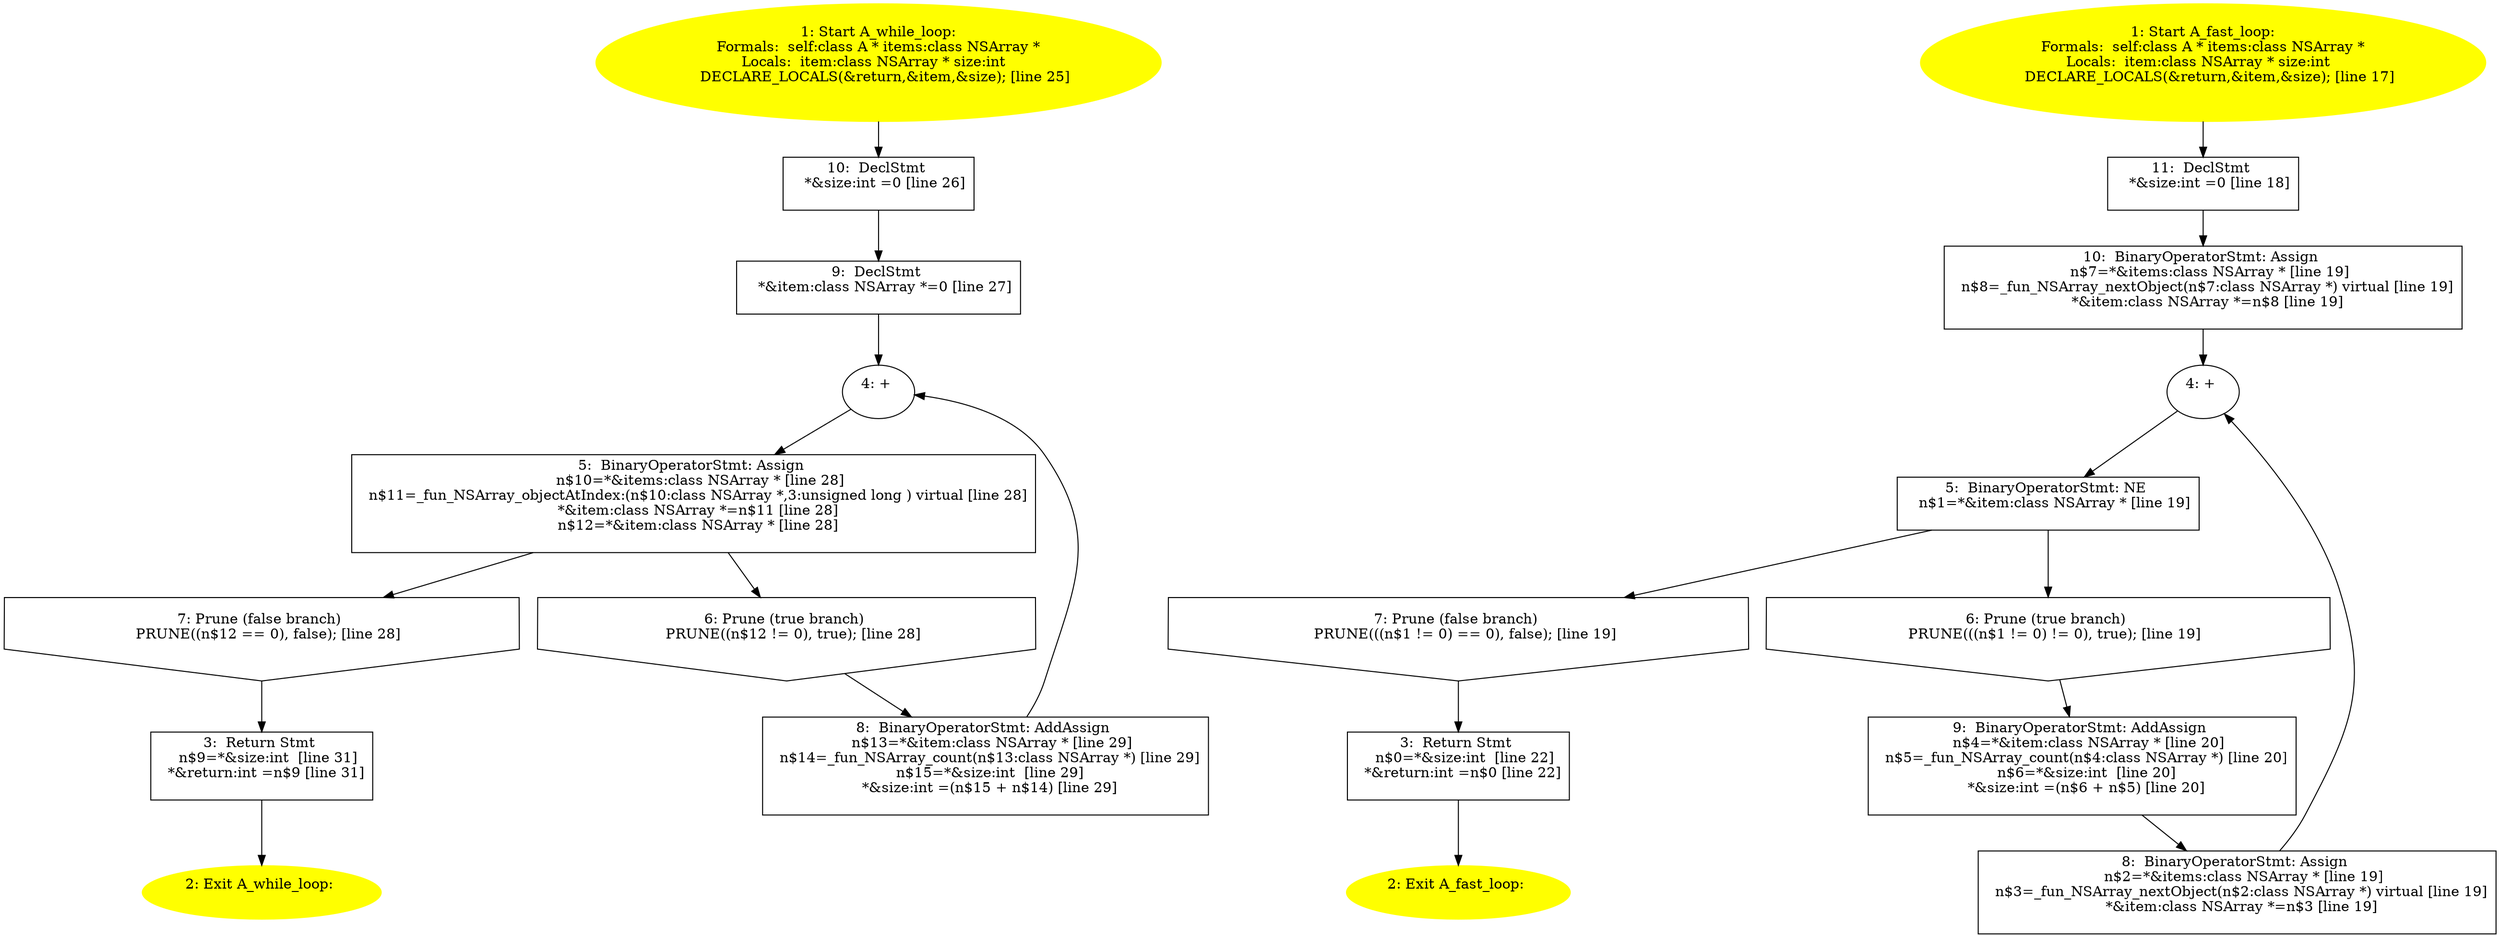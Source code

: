 /* @generated */
digraph iCFG {
"A_while_loop:instance.dfc4613965191f60785f738dcd1f5cd7_10" [label="10:  DeclStmt \n   *&size:int =0 [line 26]\n " shape="box"]
	

	 "A_while_loop:instance.dfc4613965191f60785f738dcd1f5cd7_10" -> "A_while_loop:instance.dfc4613965191f60785f738dcd1f5cd7_9" ;
"A_while_loop:instance.dfc4613965191f60785f738dcd1f5cd7_9" [label="9:  DeclStmt \n   *&item:class NSArray *=0 [line 27]\n " shape="box"]
	

	 "A_while_loop:instance.dfc4613965191f60785f738dcd1f5cd7_9" -> "A_while_loop:instance.dfc4613965191f60785f738dcd1f5cd7_4" ;
"A_while_loop:instance.dfc4613965191f60785f738dcd1f5cd7_8" [label="8:  BinaryOperatorStmt: AddAssign \n   n$13=*&item:class NSArray * [line 29]\n  n$14=_fun_NSArray_count(n$13:class NSArray *) [line 29]\n  n$15=*&size:int  [line 29]\n  *&size:int =(n$15 + n$14) [line 29]\n " shape="box"]
	

	 "A_while_loop:instance.dfc4613965191f60785f738dcd1f5cd7_8" -> "A_while_loop:instance.dfc4613965191f60785f738dcd1f5cd7_4" ;
"A_while_loop:instance.dfc4613965191f60785f738dcd1f5cd7_7" [label="7: Prune (false branch) \n   PRUNE((n$12 == 0), false); [line 28]\n " shape="invhouse"]
	

	 "A_while_loop:instance.dfc4613965191f60785f738dcd1f5cd7_7" -> "A_while_loop:instance.dfc4613965191f60785f738dcd1f5cd7_3" ;
"A_while_loop:instance.dfc4613965191f60785f738dcd1f5cd7_6" [label="6: Prune (true branch) \n   PRUNE((n$12 != 0), true); [line 28]\n " shape="invhouse"]
	

	 "A_while_loop:instance.dfc4613965191f60785f738dcd1f5cd7_6" -> "A_while_loop:instance.dfc4613965191f60785f738dcd1f5cd7_8" ;
"A_while_loop:instance.dfc4613965191f60785f738dcd1f5cd7_5" [label="5:  BinaryOperatorStmt: Assign \n   n$10=*&items:class NSArray * [line 28]\n  n$11=_fun_NSArray_objectAtIndex:(n$10:class NSArray *,3:unsigned long ) virtual [line 28]\n  *&item:class NSArray *=n$11 [line 28]\n  n$12=*&item:class NSArray * [line 28]\n " shape="box"]
	

	 "A_while_loop:instance.dfc4613965191f60785f738dcd1f5cd7_5" -> "A_while_loop:instance.dfc4613965191f60785f738dcd1f5cd7_6" ;
	 "A_while_loop:instance.dfc4613965191f60785f738dcd1f5cd7_5" -> "A_while_loop:instance.dfc4613965191f60785f738dcd1f5cd7_7" ;
"A_while_loop:instance.dfc4613965191f60785f738dcd1f5cd7_4" [label="4: + \n  " ]
	

	 "A_while_loop:instance.dfc4613965191f60785f738dcd1f5cd7_4" -> "A_while_loop:instance.dfc4613965191f60785f738dcd1f5cd7_5" ;
"A_while_loop:instance.dfc4613965191f60785f738dcd1f5cd7_3" [label="3:  Return Stmt \n   n$9=*&size:int  [line 31]\n  *&return:int =n$9 [line 31]\n " shape="box"]
	

	 "A_while_loop:instance.dfc4613965191f60785f738dcd1f5cd7_3" -> "A_while_loop:instance.dfc4613965191f60785f738dcd1f5cd7_2" ;
"A_while_loop:instance.dfc4613965191f60785f738dcd1f5cd7_2" [label="2: Exit A_while_loop: \n  " color=yellow style=filled]
	

"A_while_loop:instance.dfc4613965191f60785f738dcd1f5cd7_1" [label="1: Start A_while_loop:\nFormals:  self:class A * items:class NSArray *\nLocals:  item:class NSArray * size:int  \n   DECLARE_LOCALS(&return,&item,&size); [line 25]\n " color=yellow style=filled]
	

	 "A_while_loop:instance.dfc4613965191f60785f738dcd1f5cd7_1" -> "A_while_loop:instance.dfc4613965191f60785f738dcd1f5cd7_10" ;
"A_fast_loop:instance.eb00aec86e0b8c1e4713594c87737f1e_11" [label="11:  DeclStmt \n   *&size:int =0 [line 18]\n " shape="box"]
	

	 "A_fast_loop:instance.eb00aec86e0b8c1e4713594c87737f1e_11" -> "A_fast_loop:instance.eb00aec86e0b8c1e4713594c87737f1e_10" ;
"A_fast_loop:instance.eb00aec86e0b8c1e4713594c87737f1e_10" [label="10:  BinaryOperatorStmt: Assign \n   n$7=*&items:class NSArray * [line 19]\n  n$8=_fun_NSArray_nextObject(n$7:class NSArray *) virtual [line 19]\n  *&item:class NSArray *=n$8 [line 19]\n " shape="box"]
	

	 "A_fast_loop:instance.eb00aec86e0b8c1e4713594c87737f1e_10" -> "A_fast_loop:instance.eb00aec86e0b8c1e4713594c87737f1e_4" ;
"A_fast_loop:instance.eb00aec86e0b8c1e4713594c87737f1e_9" [label="9:  BinaryOperatorStmt: AddAssign \n   n$4=*&item:class NSArray * [line 20]\n  n$5=_fun_NSArray_count(n$4:class NSArray *) [line 20]\n  n$6=*&size:int  [line 20]\n  *&size:int =(n$6 + n$5) [line 20]\n " shape="box"]
	

	 "A_fast_loop:instance.eb00aec86e0b8c1e4713594c87737f1e_9" -> "A_fast_loop:instance.eb00aec86e0b8c1e4713594c87737f1e_8" ;
"A_fast_loop:instance.eb00aec86e0b8c1e4713594c87737f1e_8" [label="8:  BinaryOperatorStmt: Assign \n   n$2=*&items:class NSArray * [line 19]\n  n$3=_fun_NSArray_nextObject(n$2:class NSArray *) virtual [line 19]\n  *&item:class NSArray *=n$3 [line 19]\n " shape="box"]
	

	 "A_fast_loop:instance.eb00aec86e0b8c1e4713594c87737f1e_8" -> "A_fast_loop:instance.eb00aec86e0b8c1e4713594c87737f1e_4" ;
"A_fast_loop:instance.eb00aec86e0b8c1e4713594c87737f1e_7" [label="7: Prune (false branch) \n   PRUNE(((n$1 != 0) == 0), false); [line 19]\n " shape="invhouse"]
	

	 "A_fast_loop:instance.eb00aec86e0b8c1e4713594c87737f1e_7" -> "A_fast_loop:instance.eb00aec86e0b8c1e4713594c87737f1e_3" ;
"A_fast_loop:instance.eb00aec86e0b8c1e4713594c87737f1e_6" [label="6: Prune (true branch) \n   PRUNE(((n$1 != 0) != 0), true); [line 19]\n " shape="invhouse"]
	

	 "A_fast_loop:instance.eb00aec86e0b8c1e4713594c87737f1e_6" -> "A_fast_loop:instance.eb00aec86e0b8c1e4713594c87737f1e_9" ;
"A_fast_loop:instance.eb00aec86e0b8c1e4713594c87737f1e_5" [label="5:  BinaryOperatorStmt: NE \n   n$1=*&item:class NSArray * [line 19]\n " shape="box"]
	

	 "A_fast_loop:instance.eb00aec86e0b8c1e4713594c87737f1e_5" -> "A_fast_loop:instance.eb00aec86e0b8c1e4713594c87737f1e_6" ;
	 "A_fast_loop:instance.eb00aec86e0b8c1e4713594c87737f1e_5" -> "A_fast_loop:instance.eb00aec86e0b8c1e4713594c87737f1e_7" ;
"A_fast_loop:instance.eb00aec86e0b8c1e4713594c87737f1e_4" [label="4: + \n  " ]
	

	 "A_fast_loop:instance.eb00aec86e0b8c1e4713594c87737f1e_4" -> "A_fast_loop:instance.eb00aec86e0b8c1e4713594c87737f1e_5" ;
"A_fast_loop:instance.eb00aec86e0b8c1e4713594c87737f1e_3" [label="3:  Return Stmt \n   n$0=*&size:int  [line 22]\n  *&return:int =n$0 [line 22]\n " shape="box"]
	

	 "A_fast_loop:instance.eb00aec86e0b8c1e4713594c87737f1e_3" -> "A_fast_loop:instance.eb00aec86e0b8c1e4713594c87737f1e_2" ;
"A_fast_loop:instance.eb00aec86e0b8c1e4713594c87737f1e_2" [label="2: Exit A_fast_loop: \n  " color=yellow style=filled]
	

"A_fast_loop:instance.eb00aec86e0b8c1e4713594c87737f1e_1" [label="1: Start A_fast_loop:\nFormals:  self:class A * items:class NSArray *\nLocals:  item:class NSArray * size:int  \n   DECLARE_LOCALS(&return,&item,&size); [line 17]\n " color=yellow style=filled]
	

	 "A_fast_loop:instance.eb00aec86e0b8c1e4713594c87737f1e_1" -> "A_fast_loop:instance.eb00aec86e0b8c1e4713594c87737f1e_11" ;
}
